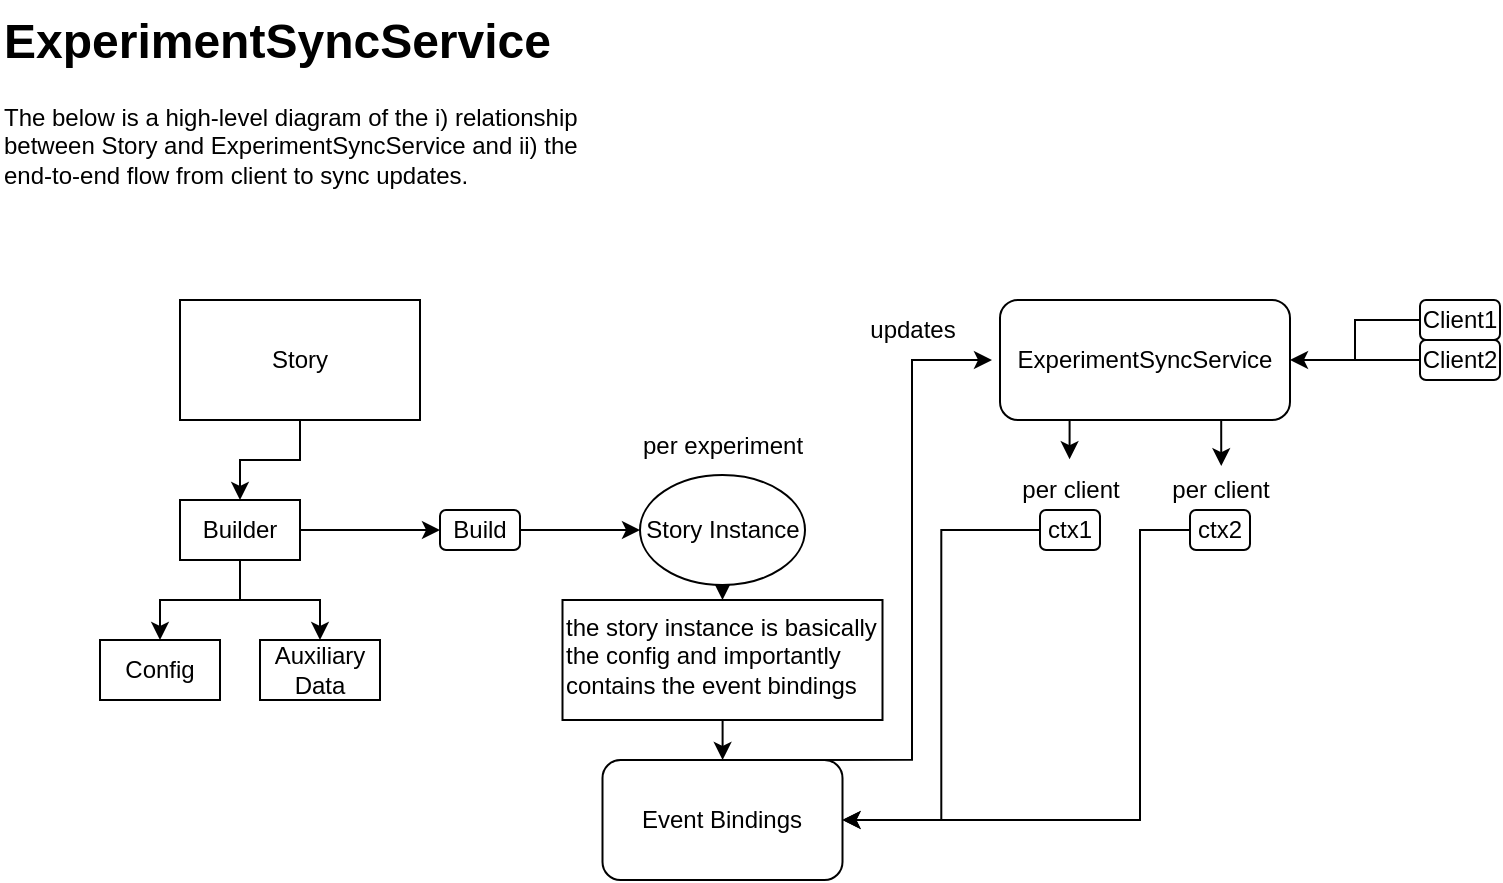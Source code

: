 <mxfile version="24.7.12">
  <diagram name="Page-1" id="2Jucwa79CZUr_DcmwOtv">
    <mxGraphModel dx="1195" dy="615" grid="1" gridSize="10" guides="1" tooltips="1" connect="1" arrows="1" fold="1" page="1" pageScale="1" pageWidth="850" pageHeight="1100" math="0" shadow="0">
      <root>
        <mxCell id="0" />
        <mxCell id="1" parent="0" />
        <mxCell id="ZMlcRPI8_LscWTF9ODhy-4" style="edgeStyle=orthogonalEdgeStyle;rounded=0;orthogonalLoop=1;jettySize=auto;html=1;entryX=0.5;entryY=0;entryDx=0;entryDy=0;" edge="1" parent="1" source="ZMlcRPI8_LscWTF9ODhy-1" target="ZMlcRPI8_LscWTF9ODhy-2">
          <mxGeometry relative="1" as="geometry" />
        </mxCell>
        <mxCell id="ZMlcRPI8_LscWTF9ODhy-1" value="Story" style="rounded=0;whiteSpace=wrap;html=1;" vertex="1" parent="1">
          <mxGeometry x="130" y="220" width="120" height="60" as="geometry" />
        </mxCell>
        <mxCell id="ZMlcRPI8_LscWTF9ODhy-7" style="edgeStyle=orthogonalEdgeStyle;rounded=0;orthogonalLoop=1;jettySize=auto;html=1;entryX=0.5;entryY=0;entryDx=0;entryDy=0;" edge="1" parent="1" source="ZMlcRPI8_LscWTF9ODhy-2" target="ZMlcRPI8_LscWTF9ODhy-5">
          <mxGeometry relative="1" as="geometry" />
        </mxCell>
        <mxCell id="ZMlcRPI8_LscWTF9ODhy-8" style="edgeStyle=orthogonalEdgeStyle;rounded=0;orthogonalLoop=1;jettySize=auto;html=1;entryX=0.5;entryY=0;entryDx=0;entryDy=0;" edge="1" parent="1" source="ZMlcRPI8_LscWTF9ODhy-2" target="ZMlcRPI8_LscWTF9ODhy-6">
          <mxGeometry relative="1" as="geometry" />
        </mxCell>
        <mxCell id="ZMlcRPI8_LscWTF9ODhy-12" style="edgeStyle=orthogonalEdgeStyle;rounded=0;orthogonalLoop=1;jettySize=auto;html=1;entryX=0;entryY=0.5;entryDx=0;entryDy=0;" edge="1" parent="1" source="ZMlcRPI8_LscWTF9ODhy-2" target="ZMlcRPI8_LscWTF9ODhy-11">
          <mxGeometry relative="1" as="geometry" />
        </mxCell>
        <mxCell id="ZMlcRPI8_LscWTF9ODhy-2" value="Builder" style="rounded=0;whiteSpace=wrap;html=1;" vertex="1" parent="1">
          <mxGeometry x="130" y="320" width="60" height="30" as="geometry" />
        </mxCell>
        <mxCell id="ZMlcRPI8_LscWTF9ODhy-5" value="Config" style="whiteSpace=wrap;html=1;" vertex="1" parent="1">
          <mxGeometry x="90" y="390" width="60" height="30" as="geometry" />
        </mxCell>
        <mxCell id="ZMlcRPI8_LscWTF9ODhy-6" value="Auxiliary Data" style="whiteSpace=wrap;html=1;" vertex="1" parent="1">
          <mxGeometry x="170" y="390" width="60" height="30" as="geometry" />
        </mxCell>
        <mxCell id="ZMlcRPI8_LscWTF9ODhy-13" style="edgeStyle=orthogonalEdgeStyle;rounded=0;orthogonalLoop=1;jettySize=auto;html=1;" edge="1" parent="1" source="ZMlcRPI8_LscWTF9ODhy-11">
          <mxGeometry relative="1" as="geometry">
            <mxPoint x="360" y="335" as="targetPoint" />
          </mxGeometry>
        </mxCell>
        <mxCell id="ZMlcRPI8_LscWTF9ODhy-11" value="Build" style="rounded=1;whiteSpace=wrap;html=1;" vertex="1" parent="1">
          <mxGeometry x="260" y="325" width="40" height="20" as="geometry" />
        </mxCell>
        <mxCell id="ZMlcRPI8_LscWTF9ODhy-46" style="edgeStyle=orthogonalEdgeStyle;rounded=0;orthogonalLoop=1;jettySize=auto;html=1;exitX=0.5;exitY=1;exitDx=0;exitDy=0;entryX=0.5;entryY=0;entryDx=0;entryDy=0;" edge="1" parent="1" source="ZMlcRPI8_LscWTF9ODhy-15" target="ZMlcRPI8_LscWTF9ODhy-30">
          <mxGeometry relative="1" as="geometry" />
        </mxCell>
        <mxCell id="ZMlcRPI8_LscWTF9ODhy-15" value="Story Instance" style="ellipse;whiteSpace=wrap;html=1;" vertex="1" parent="1">
          <mxGeometry x="360" y="307.5" width="82.5" height="55" as="geometry" />
        </mxCell>
        <mxCell id="ZMlcRPI8_LscWTF9ODhy-17" value="ExperimentSyncService" style="rounded=1;whiteSpace=wrap;html=1;" vertex="1" parent="1">
          <mxGeometry x="540" y="220" width="145" height="60" as="geometry" />
        </mxCell>
        <mxCell id="ZMlcRPI8_LscWTF9ODhy-18" value="per experiment" style="text;html=1;align=center;verticalAlign=middle;resizable=0;points=[];autosize=1;strokeColor=none;fillColor=none;" vertex="1" parent="1">
          <mxGeometry x="351.25" y="277.5" width="100" height="30" as="geometry" />
        </mxCell>
        <mxCell id="ZMlcRPI8_LscWTF9ODhy-21" style="edgeStyle=orthogonalEdgeStyle;rounded=0;orthogonalLoop=1;jettySize=auto;html=1;entryX=1;entryY=0.5;entryDx=0;entryDy=0;" edge="1" parent="1" source="ZMlcRPI8_LscWTF9ODhy-19" target="ZMlcRPI8_LscWTF9ODhy-17">
          <mxGeometry relative="1" as="geometry" />
        </mxCell>
        <mxCell id="ZMlcRPI8_LscWTF9ODhy-19" value="Client1" style="rounded=1;whiteSpace=wrap;html=1;" vertex="1" parent="1">
          <mxGeometry x="750" y="220" width="40" height="20" as="geometry" />
        </mxCell>
        <mxCell id="ZMlcRPI8_LscWTF9ODhy-22" style="edgeStyle=orthogonalEdgeStyle;rounded=0;orthogonalLoop=1;jettySize=auto;html=1;endArrow=none;endFill=0;" edge="1" parent="1" source="ZMlcRPI8_LscWTF9ODhy-20">
          <mxGeometry relative="1" as="geometry">
            <mxPoint x="690.0" y="250" as="targetPoint" />
          </mxGeometry>
        </mxCell>
        <mxCell id="ZMlcRPI8_LscWTF9ODhy-20" value="Client2" style="rounded=1;whiteSpace=wrap;html=1;" vertex="1" parent="1">
          <mxGeometry x="750" y="240" width="40" height="20" as="geometry" />
        </mxCell>
        <mxCell id="ZMlcRPI8_LscWTF9ODhy-39" style="edgeStyle=orthogonalEdgeStyle;rounded=0;orthogonalLoop=1;jettySize=auto;html=1;" edge="1" parent="1" source="ZMlcRPI8_LscWTF9ODhy-30">
          <mxGeometry relative="1" as="geometry">
            <mxPoint x="401.25" y="450" as="targetPoint" />
          </mxGeometry>
        </mxCell>
        <mxCell id="ZMlcRPI8_LscWTF9ODhy-30" value="the story instance is basically the config and importantly contains the event bindings" style="text;html=1;align=left;verticalAlign=top;whiteSpace=wrap;rounded=0;labelPosition=center;verticalLabelPosition=middle;strokeColor=default;" vertex="1" parent="1">
          <mxGeometry x="321.25" y="370" width="160" height="60" as="geometry" />
        </mxCell>
        <mxCell id="ZMlcRPI8_LscWTF9ODhy-41" style="edgeStyle=orthogonalEdgeStyle;rounded=0;orthogonalLoop=1;jettySize=auto;html=1;entryX=1;entryY=0.5;entryDx=0;entryDy=0;" edge="1" parent="1" source="ZMlcRPI8_LscWTF9ODhy-31" target="ZMlcRPI8_LscWTF9ODhy-40">
          <mxGeometry relative="1" as="geometry" />
        </mxCell>
        <mxCell id="ZMlcRPI8_LscWTF9ODhy-31" value="ctx1" style="rounded=1;whiteSpace=wrap;html=1;" vertex="1" parent="1">
          <mxGeometry x="560" y="325" width="30" height="20" as="geometry" />
        </mxCell>
        <mxCell id="ZMlcRPI8_LscWTF9ODhy-42" style="edgeStyle=orthogonalEdgeStyle;rounded=0;orthogonalLoop=1;jettySize=auto;html=1;entryX=1;entryY=0.5;entryDx=0;entryDy=0;" edge="1" parent="1" source="ZMlcRPI8_LscWTF9ODhy-33" target="ZMlcRPI8_LscWTF9ODhy-40">
          <mxGeometry relative="1" as="geometry">
            <Array as="points">
              <mxPoint x="610" y="335" />
              <mxPoint x="610" y="480" />
            </Array>
          </mxGeometry>
        </mxCell>
        <mxCell id="ZMlcRPI8_LscWTF9ODhy-33" value="ctx2" style="rounded=1;whiteSpace=wrap;html=1;" vertex="1" parent="1">
          <mxGeometry x="635" y="325" width="30" height="20" as="geometry" />
        </mxCell>
        <mxCell id="ZMlcRPI8_LscWTF9ODhy-34" value="per client" style="text;html=1;align=center;verticalAlign=middle;resizable=0;points=[];autosize=1;strokeColor=none;fillColor=none;" vertex="1" parent="1">
          <mxGeometry x="540" y="300" width="70" height="30" as="geometry" />
        </mxCell>
        <mxCell id="ZMlcRPI8_LscWTF9ODhy-35" value="per client" style="text;html=1;align=center;verticalAlign=middle;resizable=0;points=[];autosize=1;strokeColor=none;fillColor=none;" vertex="1" parent="1">
          <mxGeometry x="615" y="300" width="70" height="30" as="geometry" />
        </mxCell>
        <mxCell id="ZMlcRPI8_LscWTF9ODhy-36" style="edgeStyle=orthogonalEdgeStyle;rounded=0;orthogonalLoop=1;jettySize=auto;html=1;exitX=0.25;exitY=1;exitDx=0;exitDy=0;entryX=0.497;entryY=-0.013;entryDx=0;entryDy=0;entryPerimeter=0;" edge="1" parent="1" source="ZMlcRPI8_LscWTF9ODhy-17" target="ZMlcRPI8_LscWTF9ODhy-34">
          <mxGeometry relative="1" as="geometry" />
        </mxCell>
        <mxCell id="ZMlcRPI8_LscWTF9ODhy-38" style="edgeStyle=orthogonalEdgeStyle;rounded=0;orthogonalLoop=1;jettySize=auto;html=1;exitX=0.75;exitY=1;exitDx=0;exitDy=0;entryX=0.509;entryY=0.102;entryDx=0;entryDy=0;entryPerimeter=0;" edge="1" parent="1" source="ZMlcRPI8_LscWTF9ODhy-17" target="ZMlcRPI8_LscWTF9ODhy-35">
          <mxGeometry relative="1" as="geometry" />
        </mxCell>
        <mxCell id="ZMlcRPI8_LscWTF9ODhy-44" style="edgeStyle=orthogonalEdgeStyle;rounded=0;orthogonalLoop=1;jettySize=auto;html=1;exitX=0.909;exitY=-0.001;exitDx=0;exitDy=0;entryX=0;entryY=0.5;entryDx=0;entryDy=0;exitPerimeter=0;" edge="1" parent="1">
          <mxGeometry relative="1" as="geometry">
            <mxPoint x="536.0" y="250" as="targetPoint" />
            <mxPoint x="446.33" y="449.94" as="sourcePoint" />
            <Array as="points">
              <mxPoint x="496" y="450" />
              <mxPoint x="496" y="250" />
            </Array>
          </mxGeometry>
        </mxCell>
        <mxCell id="ZMlcRPI8_LscWTF9ODhy-40" value="Event Bindings" style="rounded=1;whiteSpace=wrap;html=1;" vertex="1" parent="1">
          <mxGeometry x="341.25" y="450" width="120" height="60" as="geometry" />
        </mxCell>
        <mxCell id="ZMlcRPI8_LscWTF9ODhy-45" value="updates" style="text;html=1;align=center;verticalAlign=middle;resizable=0;points=[];autosize=1;strokeColor=none;fillColor=none;" vertex="1" parent="1">
          <mxGeometry x="461.25" y="220" width="70" height="30" as="geometry" />
        </mxCell>
        <mxCell id="ZMlcRPI8_LscWTF9ODhy-48" value="&lt;h1 style=&quot;margin-top: 0px;&quot;&gt;ExperimentSyncService&lt;/h1&gt;&lt;div&gt;The below is a high-level diagram of the i) relationship between Story and ExperimentSyncService and ii) the end-to-end flow from client to sync updates.&amp;nbsp;&amp;nbsp;&lt;/div&gt;" style="text;html=1;whiteSpace=wrap;overflow=hidden;rounded=0;" vertex="1" parent="1">
          <mxGeometry x="40" y="70" width="290" height="100" as="geometry" />
        </mxCell>
      </root>
    </mxGraphModel>
  </diagram>
</mxfile>
